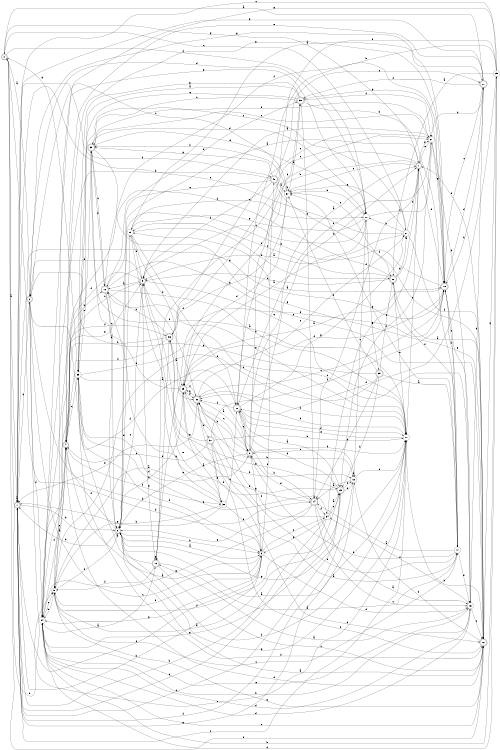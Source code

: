 digraph n33_5 {
__start0 [label="" shape="none"];

rankdir=LR;
size="8,5";

s0 [style="rounded,filled", color="black", fillcolor="white" shape="doublecircle", label="0"];
s1 [style="rounded,filled", color="black", fillcolor="white" shape="doublecircle", label="1"];
s2 [style="rounded,filled", color="black", fillcolor="white" shape="doublecircle", label="2"];
s3 [style="filled", color="black", fillcolor="white" shape="circle", label="3"];
s4 [style="rounded,filled", color="black", fillcolor="white" shape="doublecircle", label="4"];
s5 [style="filled", color="black", fillcolor="white" shape="circle", label="5"];
s6 [style="rounded,filled", color="black", fillcolor="white" shape="doublecircle", label="6"];
s7 [style="rounded,filled", color="black", fillcolor="white" shape="doublecircle", label="7"];
s8 [style="rounded,filled", color="black", fillcolor="white" shape="doublecircle", label="8"];
s9 [style="rounded,filled", color="black", fillcolor="white" shape="doublecircle", label="9"];
s10 [style="rounded,filled", color="black", fillcolor="white" shape="doublecircle", label="10"];
s11 [style="filled", color="black", fillcolor="white" shape="circle", label="11"];
s12 [style="rounded,filled", color="black", fillcolor="white" shape="doublecircle", label="12"];
s13 [style="filled", color="black", fillcolor="white" shape="circle", label="13"];
s14 [style="rounded,filled", color="black", fillcolor="white" shape="doublecircle", label="14"];
s15 [style="filled", color="black", fillcolor="white" shape="circle", label="15"];
s16 [style="rounded,filled", color="black", fillcolor="white" shape="doublecircle", label="16"];
s17 [style="filled", color="black", fillcolor="white" shape="circle", label="17"];
s18 [style="rounded,filled", color="black", fillcolor="white" shape="doublecircle", label="18"];
s19 [style="filled", color="black", fillcolor="white" shape="circle", label="19"];
s20 [style="rounded,filled", color="black", fillcolor="white" shape="doublecircle", label="20"];
s21 [style="filled", color="black", fillcolor="white" shape="circle", label="21"];
s22 [style="rounded,filled", color="black", fillcolor="white" shape="doublecircle", label="22"];
s23 [style="rounded,filled", color="black", fillcolor="white" shape="doublecircle", label="23"];
s24 [style="filled", color="black", fillcolor="white" shape="circle", label="24"];
s25 [style="filled", color="black", fillcolor="white" shape="circle", label="25"];
s26 [style="rounded,filled", color="black", fillcolor="white" shape="doublecircle", label="26"];
s27 [style="filled", color="black", fillcolor="white" shape="circle", label="27"];
s28 [style="filled", color="black", fillcolor="white" shape="circle", label="28"];
s29 [style="rounded,filled", color="black", fillcolor="white" shape="doublecircle", label="29"];
s30 [style="rounded,filled", color="black", fillcolor="white" shape="doublecircle", label="30"];
s31 [style="rounded,filled", color="black", fillcolor="white" shape="doublecircle", label="31"];
s32 [style="filled", color="black", fillcolor="white" shape="circle", label="32"];
s33 [style="filled", color="black", fillcolor="white" shape="circle", label="33"];
s34 [style="filled", color="black", fillcolor="white" shape="circle", label="34"];
s35 [style="rounded,filled", color="black", fillcolor="white" shape="doublecircle", label="35"];
s36 [style="rounded,filled", color="black", fillcolor="white" shape="doublecircle", label="36"];
s37 [style="filled", color="black", fillcolor="white" shape="circle", label="37"];
s38 [style="rounded,filled", color="black", fillcolor="white" shape="doublecircle", label="38"];
s39 [style="rounded,filled", color="black", fillcolor="white" shape="doublecircle", label="39"];
s40 [style="rounded,filled", color="black", fillcolor="white" shape="doublecircle", label="40"];
s0 -> s1 [label="a"];
s0 -> s5 [label="b"];
s0 -> s27 [label="c"];
s0 -> s14 [label="d"];
s0 -> s12 [label="e"];
s0 -> s28 [label="f"];
s0 -> s7 [label="g"];
s1 -> s1 [label="a"];
s1 -> s2 [label="b"];
s1 -> s11 [label="c"];
s1 -> s8 [label="d"];
s1 -> s3 [label="e"];
s1 -> s40 [label="f"];
s1 -> s18 [label="g"];
s2 -> s0 [label="a"];
s2 -> s3 [label="b"];
s2 -> s3 [label="c"];
s2 -> s24 [label="d"];
s2 -> s11 [label="e"];
s2 -> s22 [label="f"];
s2 -> s18 [label="g"];
s3 -> s4 [label="a"];
s3 -> s1 [label="b"];
s3 -> s34 [label="c"];
s3 -> s15 [label="d"];
s3 -> s5 [label="e"];
s3 -> s40 [label="f"];
s3 -> s24 [label="g"];
s4 -> s5 [label="a"];
s4 -> s10 [label="b"];
s4 -> s33 [label="c"];
s4 -> s24 [label="d"];
s4 -> s9 [label="e"];
s4 -> s32 [label="f"];
s4 -> s18 [label="g"];
s5 -> s6 [label="a"];
s5 -> s24 [label="b"];
s5 -> s17 [label="c"];
s5 -> s8 [label="d"];
s5 -> s4 [label="e"];
s5 -> s23 [label="f"];
s5 -> s12 [label="g"];
s6 -> s7 [label="a"];
s6 -> s29 [label="b"];
s6 -> s30 [label="c"];
s6 -> s7 [label="d"];
s6 -> s8 [label="e"];
s6 -> s11 [label="f"];
s6 -> s3 [label="g"];
s7 -> s8 [label="a"];
s7 -> s29 [label="b"];
s7 -> s37 [label="c"];
s7 -> s16 [label="d"];
s7 -> s18 [label="e"];
s7 -> s14 [label="f"];
s7 -> s21 [label="g"];
s8 -> s3 [label="a"];
s8 -> s3 [label="b"];
s8 -> s9 [label="c"];
s8 -> s1 [label="d"];
s8 -> s19 [label="e"];
s8 -> s4 [label="f"];
s8 -> s11 [label="g"];
s9 -> s10 [label="a"];
s9 -> s13 [label="b"];
s9 -> s4 [label="c"];
s9 -> s2 [label="d"];
s9 -> s11 [label="e"];
s9 -> s24 [label="f"];
s9 -> s16 [label="g"];
s10 -> s8 [label="a"];
s10 -> s11 [label="b"];
s10 -> s8 [label="c"];
s10 -> s38 [label="d"];
s10 -> s12 [label="e"];
s10 -> s18 [label="f"];
s10 -> s11 [label="g"];
s11 -> s8 [label="a"];
s11 -> s12 [label="b"];
s11 -> s7 [label="c"];
s11 -> s30 [label="d"];
s11 -> s22 [label="e"];
s11 -> s8 [label="f"];
s11 -> s8 [label="g"];
s12 -> s8 [label="a"];
s12 -> s13 [label="b"];
s12 -> s30 [label="c"];
s12 -> s4 [label="d"];
s12 -> s24 [label="e"];
s12 -> s7 [label="f"];
s12 -> s25 [label="g"];
s13 -> s14 [label="a"];
s13 -> s13 [label="b"];
s13 -> s28 [label="c"];
s13 -> s11 [label="d"];
s13 -> s6 [label="e"];
s13 -> s1 [label="f"];
s13 -> s1 [label="g"];
s14 -> s15 [label="a"];
s14 -> s29 [label="b"];
s14 -> s15 [label="c"];
s14 -> s6 [label="d"];
s14 -> s8 [label="e"];
s14 -> s34 [label="f"];
s14 -> s24 [label="g"];
s15 -> s16 [label="a"];
s15 -> s24 [label="b"];
s15 -> s12 [label="c"];
s15 -> s24 [label="d"];
s15 -> s18 [label="e"];
s15 -> s34 [label="f"];
s15 -> s20 [label="g"];
s16 -> s17 [label="a"];
s16 -> s33 [label="b"];
s16 -> s12 [label="c"];
s16 -> s18 [label="d"];
s16 -> s36 [label="e"];
s16 -> s5 [label="f"];
s16 -> s16 [label="g"];
s17 -> s14 [label="a"];
s17 -> s6 [label="b"];
s17 -> s18 [label="c"];
s17 -> s30 [label="d"];
s17 -> s15 [label="e"];
s17 -> s26 [label="f"];
s17 -> s37 [label="g"];
s18 -> s19 [label="a"];
s18 -> s17 [label="b"];
s18 -> s30 [label="c"];
s18 -> s20 [label="d"];
s18 -> s8 [label="e"];
s18 -> s29 [label="f"];
s18 -> s38 [label="g"];
s19 -> s20 [label="a"];
s19 -> s26 [label="b"];
s19 -> s28 [label="c"];
s19 -> s30 [label="d"];
s19 -> s9 [label="e"];
s19 -> s22 [label="f"];
s19 -> s32 [label="g"];
s20 -> s0 [label="a"];
s20 -> s18 [label="b"];
s20 -> s18 [label="c"];
s20 -> s21 [label="d"];
s20 -> s4 [label="e"];
s20 -> s38 [label="f"];
s20 -> s1 [label="g"];
s21 -> s9 [label="a"];
s21 -> s22 [label="b"];
s21 -> s35 [label="c"];
s21 -> s15 [label="d"];
s21 -> s7 [label="e"];
s21 -> s23 [label="f"];
s21 -> s18 [label="g"];
s22 -> s23 [label="a"];
s22 -> s14 [label="b"];
s22 -> s38 [label="c"];
s22 -> s11 [label="d"];
s22 -> s6 [label="e"];
s22 -> s30 [label="f"];
s22 -> s27 [label="g"];
s23 -> s5 [label="a"];
s23 -> s10 [label="b"];
s23 -> s1 [label="c"];
s23 -> s22 [label="d"];
s23 -> s13 [label="e"];
s23 -> s13 [label="f"];
s23 -> s24 [label="g"];
s24 -> s16 [label="a"];
s24 -> s25 [label="b"];
s24 -> s5 [label="c"];
s24 -> s15 [label="d"];
s24 -> s15 [label="e"];
s24 -> s36 [label="f"];
s24 -> s28 [label="g"];
s25 -> s26 [label="a"];
s25 -> s22 [label="b"];
s25 -> s1 [label="c"];
s25 -> s24 [label="d"];
s25 -> s6 [label="e"];
s25 -> s22 [label="f"];
s25 -> s5 [label="g"];
s26 -> s12 [label="a"];
s26 -> s7 [label="b"];
s26 -> s9 [label="c"];
s26 -> s24 [label="d"];
s26 -> s11 [label="e"];
s26 -> s19 [label="f"];
s26 -> s27 [label="g"];
s27 -> s9 [label="a"];
s27 -> s28 [label="b"];
s27 -> s33 [label="c"];
s27 -> s7 [label="d"];
s27 -> s1 [label="e"];
s27 -> s12 [label="f"];
s27 -> s37 [label="g"];
s28 -> s29 [label="a"];
s28 -> s37 [label="b"];
s28 -> s9 [label="c"];
s28 -> s2 [label="d"];
s28 -> s39 [label="e"];
s28 -> s21 [label="f"];
s28 -> s19 [label="g"];
s29 -> s18 [label="a"];
s29 -> s13 [label="b"];
s29 -> s15 [label="c"];
s29 -> s30 [label="d"];
s29 -> s35 [label="e"];
s29 -> s30 [label="f"];
s29 -> s8 [label="g"];
s30 -> s6 [label="a"];
s30 -> s11 [label="b"];
s30 -> s27 [label="c"];
s30 -> s31 [label="d"];
s30 -> s1 [label="e"];
s30 -> s9 [label="f"];
s30 -> s29 [label="g"];
s31 -> s17 [label="a"];
s31 -> s11 [label="b"];
s31 -> s4 [label="c"];
s31 -> s12 [label="d"];
s31 -> s32 [label="e"];
s31 -> s18 [label="f"];
s31 -> s36 [label="g"];
s32 -> s29 [label="a"];
s32 -> s5 [label="b"];
s32 -> s22 [label="c"];
s32 -> s33 [label="d"];
s32 -> s9 [label="e"];
s32 -> s3 [label="f"];
s32 -> s1 [label="g"];
s33 -> s6 [label="a"];
s33 -> s34 [label="b"];
s33 -> s11 [label="c"];
s33 -> s3 [label="d"];
s33 -> s35 [label="e"];
s33 -> s12 [label="f"];
s33 -> s0 [label="g"];
s34 -> s23 [label="a"];
s34 -> s1 [label="b"];
s34 -> s23 [label="c"];
s34 -> s1 [label="d"];
s34 -> s7 [label="e"];
s34 -> s30 [label="f"];
s34 -> s3 [label="g"];
s35 -> s11 [label="a"];
s35 -> s10 [label="b"];
s35 -> s10 [label="c"];
s35 -> s28 [label="d"];
s35 -> s28 [label="e"];
s35 -> s21 [label="f"];
s35 -> s12 [label="g"];
s36 -> s29 [label="a"];
s36 -> s10 [label="b"];
s36 -> s21 [label="c"];
s36 -> s4 [label="d"];
s36 -> s21 [label="e"];
s36 -> s4 [label="f"];
s36 -> s23 [label="g"];
s37 -> s38 [label="a"];
s37 -> s37 [label="b"];
s37 -> s2 [label="c"];
s37 -> s29 [label="d"];
s37 -> s26 [label="e"];
s37 -> s35 [label="f"];
s37 -> s36 [label="g"];
s38 -> s33 [label="a"];
s38 -> s17 [label="b"];
s38 -> s35 [label="c"];
s38 -> s14 [label="d"];
s38 -> s33 [label="e"];
s38 -> s21 [label="f"];
s38 -> s33 [label="g"];
s39 -> s17 [label="a"];
s39 -> s23 [label="b"];
s39 -> s14 [label="c"];
s39 -> s5 [label="d"];
s39 -> s26 [label="e"];
s39 -> s37 [label="f"];
s39 -> s2 [label="g"];
s40 -> s37 [label="a"];
s40 -> s24 [label="b"];
s40 -> s20 [label="c"];
s40 -> s12 [label="d"];
s40 -> s10 [label="e"];
s40 -> s9 [label="f"];
s40 -> s35 [label="g"];

}